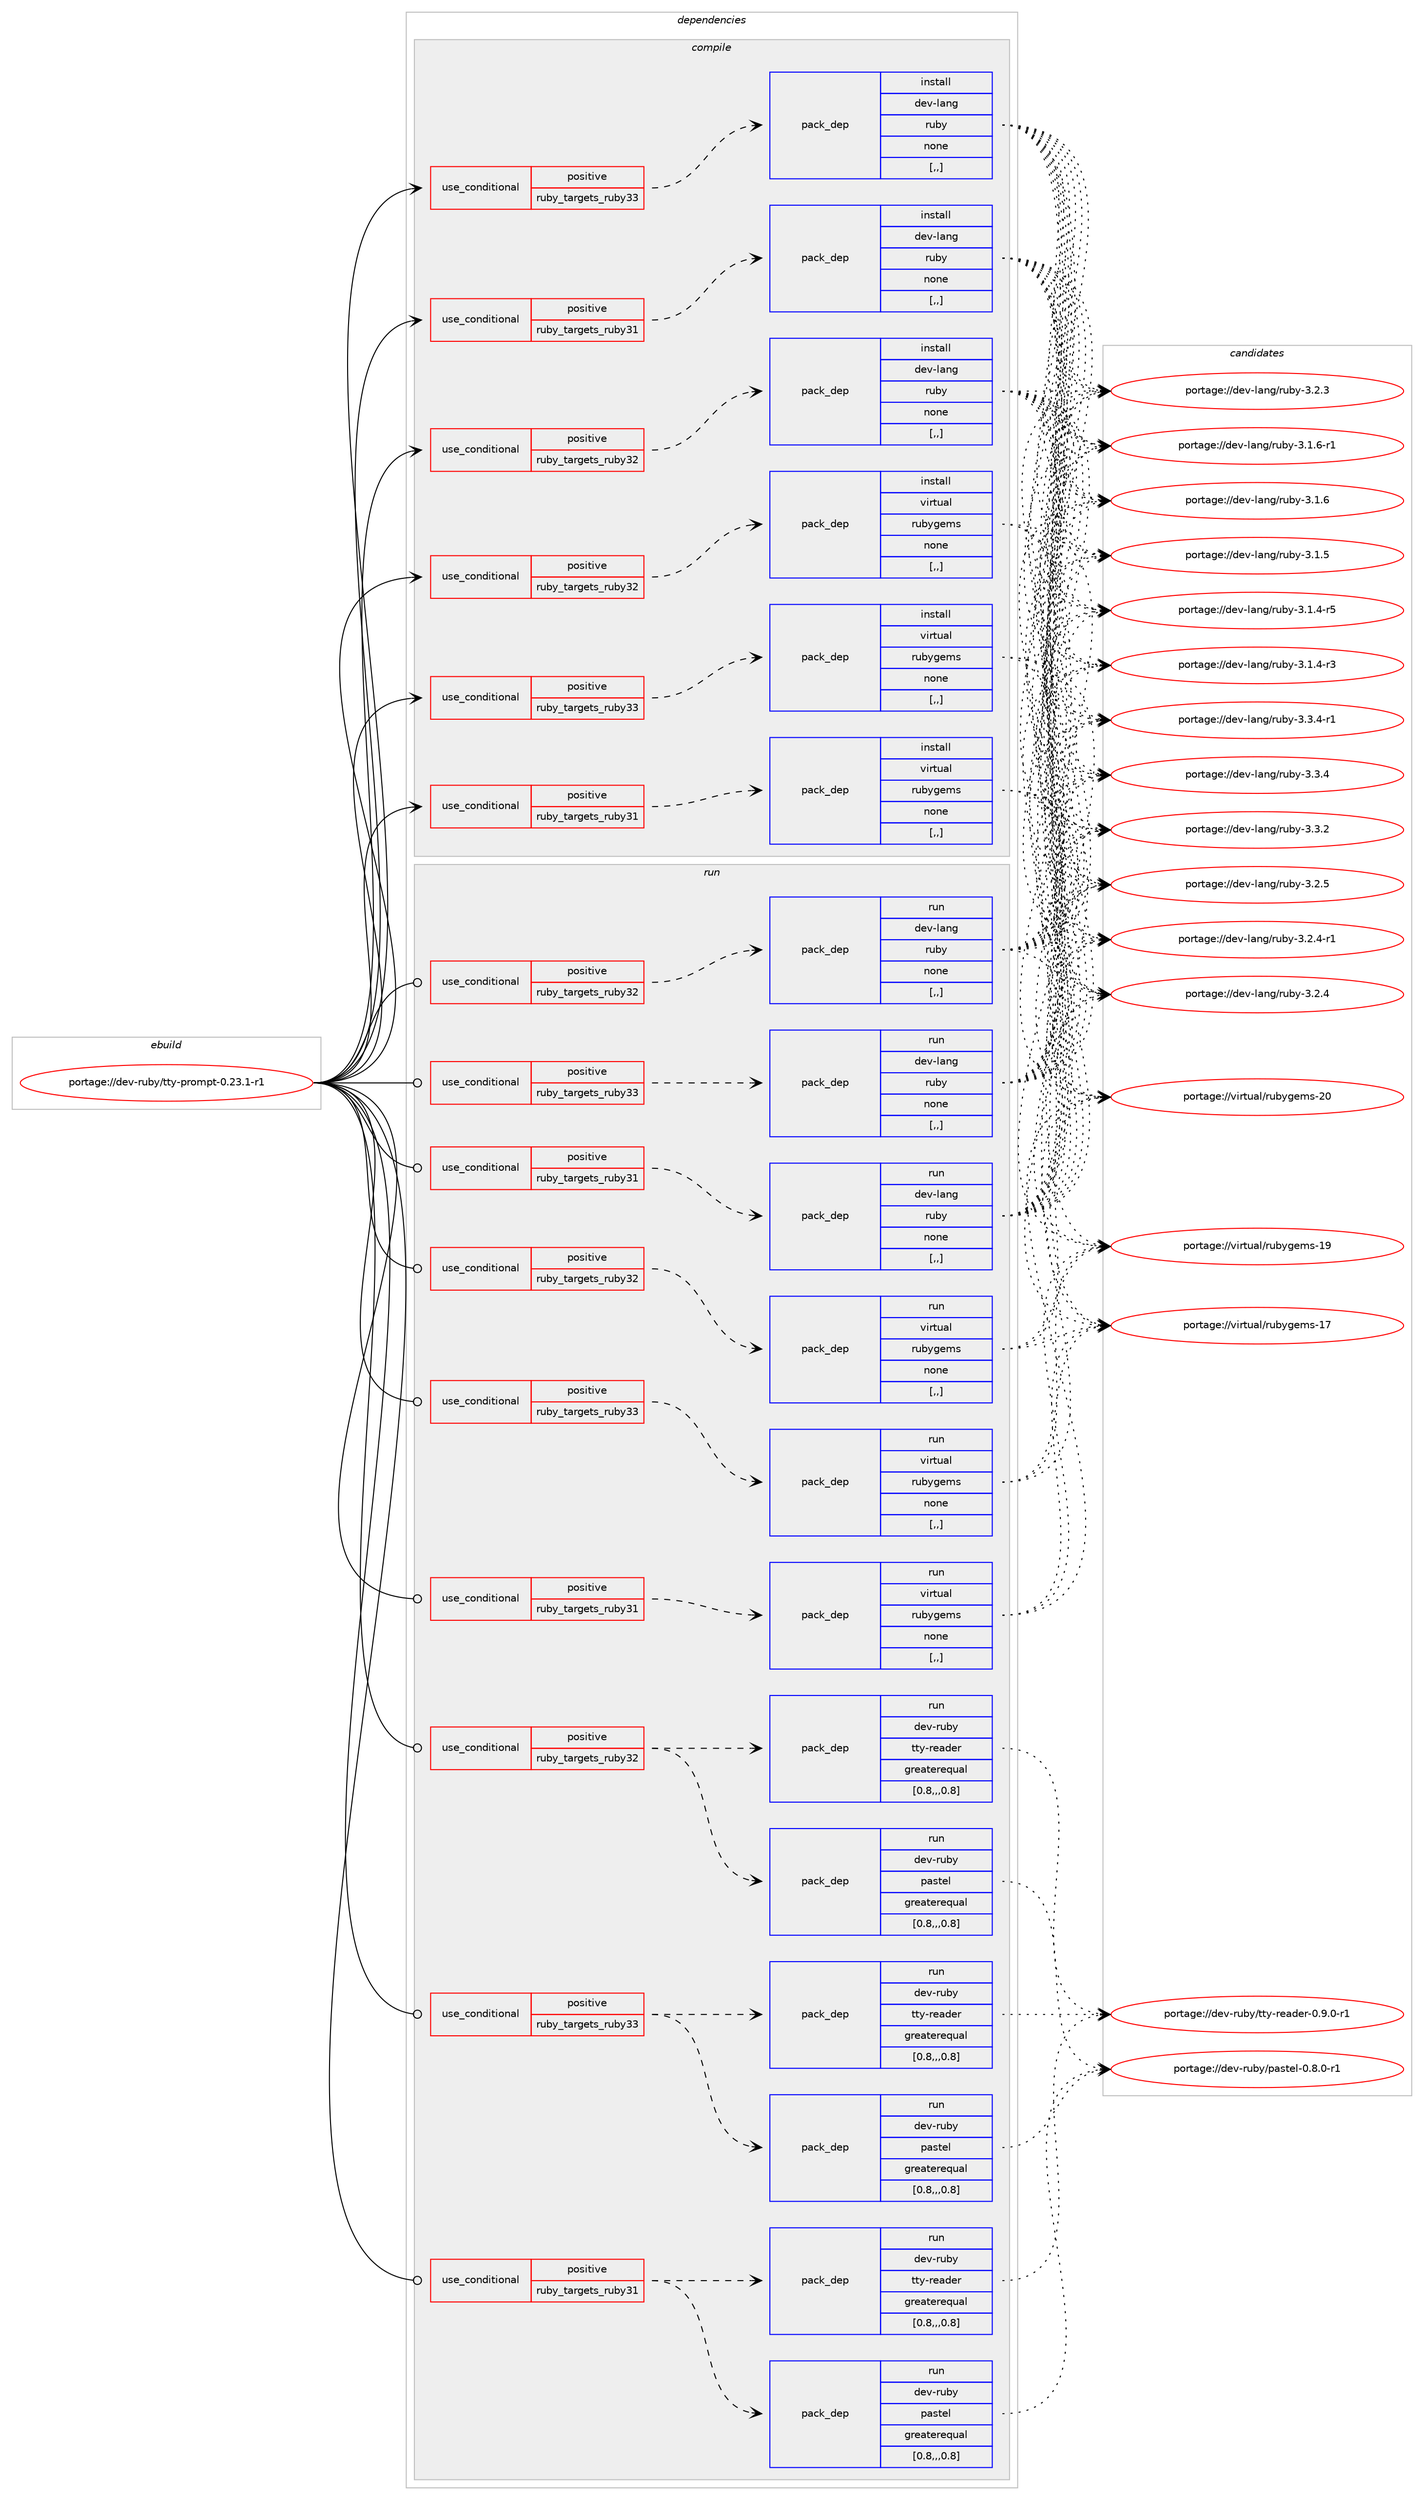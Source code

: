 digraph prolog {

# *************
# Graph options
# *************

newrank=true;
concentrate=true;
compound=true;
graph [rankdir=LR,fontname=Helvetica,fontsize=10,ranksep=1.5];#, ranksep=2.5, nodesep=0.2];
edge  [arrowhead=vee];
node  [fontname=Helvetica,fontsize=10];

# **********
# The ebuild
# **********

subgraph cluster_leftcol {
color=gray;
label=<<i>ebuild</i>>;
id [label="portage://dev-ruby/tty-prompt-0.23.1-r1", color=red, width=4, href="../dev-ruby/tty-prompt-0.23.1-r1.svg"];
}

# ****************
# The dependencies
# ****************

subgraph cluster_midcol {
color=gray;
label=<<i>dependencies</i>>;
subgraph cluster_compile {
fillcolor="#eeeeee";
style=filled;
label=<<i>compile</i>>;
subgraph cond58070 {
dependency206346 [label=<<TABLE BORDER="0" CELLBORDER="1" CELLSPACING="0" CELLPADDING="4"><TR><TD ROWSPAN="3" CELLPADDING="10">use_conditional</TD></TR><TR><TD>positive</TD></TR><TR><TD>ruby_targets_ruby31</TD></TR></TABLE>>, shape=none, color=red];
subgraph pack146888 {
dependency206347 [label=<<TABLE BORDER="0" CELLBORDER="1" CELLSPACING="0" CELLPADDING="4" WIDTH="220"><TR><TD ROWSPAN="6" CELLPADDING="30">pack_dep</TD></TR><TR><TD WIDTH="110">install</TD></TR><TR><TD>dev-lang</TD></TR><TR><TD>ruby</TD></TR><TR><TD>none</TD></TR><TR><TD>[,,]</TD></TR></TABLE>>, shape=none, color=blue];
}
dependency206346:e -> dependency206347:w [weight=20,style="dashed",arrowhead="vee"];
}
id:e -> dependency206346:w [weight=20,style="solid",arrowhead="vee"];
subgraph cond58071 {
dependency206348 [label=<<TABLE BORDER="0" CELLBORDER="1" CELLSPACING="0" CELLPADDING="4"><TR><TD ROWSPAN="3" CELLPADDING="10">use_conditional</TD></TR><TR><TD>positive</TD></TR><TR><TD>ruby_targets_ruby31</TD></TR></TABLE>>, shape=none, color=red];
subgraph pack146889 {
dependency206349 [label=<<TABLE BORDER="0" CELLBORDER="1" CELLSPACING="0" CELLPADDING="4" WIDTH="220"><TR><TD ROWSPAN="6" CELLPADDING="30">pack_dep</TD></TR><TR><TD WIDTH="110">install</TD></TR><TR><TD>virtual</TD></TR><TR><TD>rubygems</TD></TR><TR><TD>none</TD></TR><TR><TD>[,,]</TD></TR></TABLE>>, shape=none, color=blue];
}
dependency206348:e -> dependency206349:w [weight=20,style="dashed",arrowhead="vee"];
}
id:e -> dependency206348:w [weight=20,style="solid",arrowhead="vee"];
subgraph cond58072 {
dependency206350 [label=<<TABLE BORDER="0" CELLBORDER="1" CELLSPACING="0" CELLPADDING="4"><TR><TD ROWSPAN="3" CELLPADDING="10">use_conditional</TD></TR><TR><TD>positive</TD></TR><TR><TD>ruby_targets_ruby32</TD></TR></TABLE>>, shape=none, color=red];
subgraph pack146890 {
dependency206351 [label=<<TABLE BORDER="0" CELLBORDER="1" CELLSPACING="0" CELLPADDING="4" WIDTH="220"><TR><TD ROWSPAN="6" CELLPADDING="30">pack_dep</TD></TR><TR><TD WIDTH="110">install</TD></TR><TR><TD>dev-lang</TD></TR><TR><TD>ruby</TD></TR><TR><TD>none</TD></TR><TR><TD>[,,]</TD></TR></TABLE>>, shape=none, color=blue];
}
dependency206350:e -> dependency206351:w [weight=20,style="dashed",arrowhead="vee"];
}
id:e -> dependency206350:w [weight=20,style="solid",arrowhead="vee"];
subgraph cond58073 {
dependency206352 [label=<<TABLE BORDER="0" CELLBORDER="1" CELLSPACING="0" CELLPADDING="4"><TR><TD ROWSPAN="3" CELLPADDING="10">use_conditional</TD></TR><TR><TD>positive</TD></TR><TR><TD>ruby_targets_ruby32</TD></TR></TABLE>>, shape=none, color=red];
subgraph pack146891 {
dependency206353 [label=<<TABLE BORDER="0" CELLBORDER="1" CELLSPACING="0" CELLPADDING="4" WIDTH="220"><TR><TD ROWSPAN="6" CELLPADDING="30">pack_dep</TD></TR><TR><TD WIDTH="110">install</TD></TR><TR><TD>virtual</TD></TR><TR><TD>rubygems</TD></TR><TR><TD>none</TD></TR><TR><TD>[,,]</TD></TR></TABLE>>, shape=none, color=blue];
}
dependency206352:e -> dependency206353:w [weight=20,style="dashed",arrowhead="vee"];
}
id:e -> dependency206352:w [weight=20,style="solid",arrowhead="vee"];
subgraph cond58074 {
dependency206354 [label=<<TABLE BORDER="0" CELLBORDER="1" CELLSPACING="0" CELLPADDING="4"><TR><TD ROWSPAN="3" CELLPADDING="10">use_conditional</TD></TR><TR><TD>positive</TD></TR><TR><TD>ruby_targets_ruby33</TD></TR></TABLE>>, shape=none, color=red];
subgraph pack146892 {
dependency206355 [label=<<TABLE BORDER="0" CELLBORDER="1" CELLSPACING="0" CELLPADDING="4" WIDTH="220"><TR><TD ROWSPAN="6" CELLPADDING="30">pack_dep</TD></TR><TR><TD WIDTH="110">install</TD></TR><TR><TD>dev-lang</TD></TR><TR><TD>ruby</TD></TR><TR><TD>none</TD></TR><TR><TD>[,,]</TD></TR></TABLE>>, shape=none, color=blue];
}
dependency206354:e -> dependency206355:w [weight=20,style="dashed",arrowhead="vee"];
}
id:e -> dependency206354:w [weight=20,style="solid",arrowhead="vee"];
subgraph cond58075 {
dependency206356 [label=<<TABLE BORDER="0" CELLBORDER="1" CELLSPACING="0" CELLPADDING="4"><TR><TD ROWSPAN="3" CELLPADDING="10">use_conditional</TD></TR><TR><TD>positive</TD></TR><TR><TD>ruby_targets_ruby33</TD></TR></TABLE>>, shape=none, color=red];
subgraph pack146893 {
dependency206357 [label=<<TABLE BORDER="0" CELLBORDER="1" CELLSPACING="0" CELLPADDING="4" WIDTH="220"><TR><TD ROWSPAN="6" CELLPADDING="30">pack_dep</TD></TR><TR><TD WIDTH="110">install</TD></TR><TR><TD>virtual</TD></TR><TR><TD>rubygems</TD></TR><TR><TD>none</TD></TR><TR><TD>[,,]</TD></TR></TABLE>>, shape=none, color=blue];
}
dependency206356:e -> dependency206357:w [weight=20,style="dashed",arrowhead="vee"];
}
id:e -> dependency206356:w [weight=20,style="solid",arrowhead="vee"];
}
subgraph cluster_compileandrun {
fillcolor="#eeeeee";
style=filled;
label=<<i>compile and run</i>>;
}
subgraph cluster_run {
fillcolor="#eeeeee";
style=filled;
label=<<i>run</i>>;
subgraph cond58076 {
dependency206358 [label=<<TABLE BORDER="0" CELLBORDER="1" CELLSPACING="0" CELLPADDING="4"><TR><TD ROWSPAN="3" CELLPADDING="10">use_conditional</TD></TR><TR><TD>positive</TD></TR><TR><TD>ruby_targets_ruby31</TD></TR></TABLE>>, shape=none, color=red];
subgraph pack146894 {
dependency206359 [label=<<TABLE BORDER="0" CELLBORDER="1" CELLSPACING="0" CELLPADDING="4" WIDTH="220"><TR><TD ROWSPAN="6" CELLPADDING="30">pack_dep</TD></TR><TR><TD WIDTH="110">run</TD></TR><TR><TD>dev-lang</TD></TR><TR><TD>ruby</TD></TR><TR><TD>none</TD></TR><TR><TD>[,,]</TD></TR></TABLE>>, shape=none, color=blue];
}
dependency206358:e -> dependency206359:w [weight=20,style="dashed",arrowhead="vee"];
}
id:e -> dependency206358:w [weight=20,style="solid",arrowhead="odot"];
subgraph cond58077 {
dependency206360 [label=<<TABLE BORDER="0" CELLBORDER="1" CELLSPACING="0" CELLPADDING="4"><TR><TD ROWSPAN="3" CELLPADDING="10">use_conditional</TD></TR><TR><TD>positive</TD></TR><TR><TD>ruby_targets_ruby31</TD></TR></TABLE>>, shape=none, color=red];
subgraph pack146895 {
dependency206361 [label=<<TABLE BORDER="0" CELLBORDER="1" CELLSPACING="0" CELLPADDING="4" WIDTH="220"><TR><TD ROWSPAN="6" CELLPADDING="30">pack_dep</TD></TR><TR><TD WIDTH="110">run</TD></TR><TR><TD>dev-ruby</TD></TR><TR><TD>pastel</TD></TR><TR><TD>greaterequal</TD></TR><TR><TD>[0.8,,,0.8]</TD></TR></TABLE>>, shape=none, color=blue];
}
dependency206360:e -> dependency206361:w [weight=20,style="dashed",arrowhead="vee"];
subgraph pack146896 {
dependency206362 [label=<<TABLE BORDER="0" CELLBORDER="1" CELLSPACING="0" CELLPADDING="4" WIDTH="220"><TR><TD ROWSPAN="6" CELLPADDING="30">pack_dep</TD></TR><TR><TD WIDTH="110">run</TD></TR><TR><TD>dev-ruby</TD></TR><TR><TD>tty-reader</TD></TR><TR><TD>greaterequal</TD></TR><TR><TD>[0.8,,,0.8]</TD></TR></TABLE>>, shape=none, color=blue];
}
dependency206360:e -> dependency206362:w [weight=20,style="dashed",arrowhead="vee"];
}
id:e -> dependency206360:w [weight=20,style="solid",arrowhead="odot"];
subgraph cond58078 {
dependency206363 [label=<<TABLE BORDER="0" CELLBORDER="1" CELLSPACING="0" CELLPADDING="4"><TR><TD ROWSPAN="3" CELLPADDING="10">use_conditional</TD></TR><TR><TD>positive</TD></TR><TR><TD>ruby_targets_ruby31</TD></TR></TABLE>>, shape=none, color=red];
subgraph pack146897 {
dependency206364 [label=<<TABLE BORDER="0" CELLBORDER="1" CELLSPACING="0" CELLPADDING="4" WIDTH="220"><TR><TD ROWSPAN="6" CELLPADDING="30">pack_dep</TD></TR><TR><TD WIDTH="110">run</TD></TR><TR><TD>virtual</TD></TR><TR><TD>rubygems</TD></TR><TR><TD>none</TD></TR><TR><TD>[,,]</TD></TR></TABLE>>, shape=none, color=blue];
}
dependency206363:e -> dependency206364:w [weight=20,style="dashed",arrowhead="vee"];
}
id:e -> dependency206363:w [weight=20,style="solid",arrowhead="odot"];
subgraph cond58079 {
dependency206365 [label=<<TABLE BORDER="0" CELLBORDER="1" CELLSPACING="0" CELLPADDING="4"><TR><TD ROWSPAN="3" CELLPADDING="10">use_conditional</TD></TR><TR><TD>positive</TD></TR><TR><TD>ruby_targets_ruby32</TD></TR></TABLE>>, shape=none, color=red];
subgraph pack146898 {
dependency206366 [label=<<TABLE BORDER="0" CELLBORDER="1" CELLSPACING="0" CELLPADDING="4" WIDTH="220"><TR><TD ROWSPAN="6" CELLPADDING="30">pack_dep</TD></TR><TR><TD WIDTH="110">run</TD></TR><TR><TD>dev-lang</TD></TR><TR><TD>ruby</TD></TR><TR><TD>none</TD></TR><TR><TD>[,,]</TD></TR></TABLE>>, shape=none, color=blue];
}
dependency206365:e -> dependency206366:w [weight=20,style="dashed",arrowhead="vee"];
}
id:e -> dependency206365:w [weight=20,style="solid",arrowhead="odot"];
subgraph cond58080 {
dependency206367 [label=<<TABLE BORDER="0" CELLBORDER="1" CELLSPACING="0" CELLPADDING="4"><TR><TD ROWSPAN="3" CELLPADDING="10">use_conditional</TD></TR><TR><TD>positive</TD></TR><TR><TD>ruby_targets_ruby32</TD></TR></TABLE>>, shape=none, color=red];
subgraph pack146899 {
dependency206368 [label=<<TABLE BORDER="0" CELLBORDER="1" CELLSPACING="0" CELLPADDING="4" WIDTH="220"><TR><TD ROWSPAN="6" CELLPADDING="30">pack_dep</TD></TR><TR><TD WIDTH="110">run</TD></TR><TR><TD>dev-ruby</TD></TR><TR><TD>pastel</TD></TR><TR><TD>greaterequal</TD></TR><TR><TD>[0.8,,,0.8]</TD></TR></TABLE>>, shape=none, color=blue];
}
dependency206367:e -> dependency206368:w [weight=20,style="dashed",arrowhead="vee"];
subgraph pack146900 {
dependency206369 [label=<<TABLE BORDER="0" CELLBORDER="1" CELLSPACING="0" CELLPADDING="4" WIDTH="220"><TR><TD ROWSPAN="6" CELLPADDING="30">pack_dep</TD></TR><TR><TD WIDTH="110">run</TD></TR><TR><TD>dev-ruby</TD></TR><TR><TD>tty-reader</TD></TR><TR><TD>greaterequal</TD></TR><TR><TD>[0.8,,,0.8]</TD></TR></TABLE>>, shape=none, color=blue];
}
dependency206367:e -> dependency206369:w [weight=20,style="dashed",arrowhead="vee"];
}
id:e -> dependency206367:w [weight=20,style="solid",arrowhead="odot"];
subgraph cond58081 {
dependency206370 [label=<<TABLE BORDER="0" CELLBORDER="1" CELLSPACING="0" CELLPADDING="4"><TR><TD ROWSPAN="3" CELLPADDING="10">use_conditional</TD></TR><TR><TD>positive</TD></TR><TR><TD>ruby_targets_ruby32</TD></TR></TABLE>>, shape=none, color=red];
subgraph pack146901 {
dependency206371 [label=<<TABLE BORDER="0" CELLBORDER="1" CELLSPACING="0" CELLPADDING="4" WIDTH="220"><TR><TD ROWSPAN="6" CELLPADDING="30">pack_dep</TD></TR><TR><TD WIDTH="110">run</TD></TR><TR><TD>virtual</TD></TR><TR><TD>rubygems</TD></TR><TR><TD>none</TD></TR><TR><TD>[,,]</TD></TR></TABLE>>, shape=none, color=blue];
}
dependency206370:e -> dependency206371:w [weight=20,style="dashed",arrowhead="vee"];
}
id:e -> dependency206370:w [weight=20,style="solid",arrowhead="odot"];
subgraph cond58082 {
dependency206372 [label=<<TABLE BORDER="0" CELLBORDER="1" CELLSPACING="0" CELLPADDING="4"><TR><TD ROWSPAN="3" CELLPADDING="10">use_conditional</TD></TR><TR><TD>positive</TD></TR><TR><TD>ruby_targets_ruby33</TD></TR></TABLE>>, shape=none, color=red];
subgraph pack146902 {
dependency206373 [label=<<TABLE BORDER="0" CELLBORDER="1" CELLSPACING="0" CELLPADDING="4" WIDTH="220"><TR><TD ROWSPAN="6" CELLPADDING="30">pack_dep</TD></TR><TR><TD WIDTH="110">run</TD></TR><TR><TD>dev-lang</TD></TR><TR><TD>ruby</TD></TR><TR><TD>none</TD></TR><TR><TD>[,,]</TD></TR></TABLE>>, shape=none, color=blue];
}
dependency206372:e -> dependency206373:w [weight=20,style="dashed",arrowhead="vee"];
}
id:e -> dependency206372:w [weight=20,style="solid",arrowhead="odot"];
subgraph cond58083 {
dependency206374 [label=<<TABLE BORDER="0" CELLBORDER="1" CELLSPACING="0" CELLPADDING="4"><TR><TD ROWSPAN="3" CELLPADDING="10">use_conditional</TD></TR><TR><TD>positive</TD></TR><TR><TD>ruby_targets_ruby33</TD></TR></TABLE>>, shape=none, color=red];
subgraph pack146903 {
dependency206375 [label=<<TABLE BORDER="0" CELLBORDER="1" CELLSPACING="0" CELLPADDING="4" WIDTH="220"><TR><TD ROWSPAN="6" CELLPADDING="30">pack_dep</TD></TR><TR><TD WIDTH="110">run</TD></TR><TR><TD>dev-ruby</TD></TR><TR><TD>pastel</TD></TR><TR><TD>greaterequal</TD></TR><TR><TD>[0.8,,,0.8]</TD></TR></TABLE>>, shape=none, color=blue];
}
dependency206374:e -> dependency206375:w [weight=20,style="dashed",arrowhead="vee"];
subgraph pack146904 {
dependency206376 [label=<<TABLE BORDER="0" CELLBORDER="1" CELLSPACING="0" CELLPADDING="4" WIDTH="220"><TR><TD ROWSPAN="6" CELLPADDING="30">pack_dep</TD></TR><TR><TD WIDTH="110">run</TD></TR><TR><TD>dev-ruby</TD></TR><TR><TD>tty-reader</TD></TR><TR><TD>greaterequal</TD></TR><TR><TD>[0.8,,,0.8]</TD></TR></TABLE>>, shape=none, color=blue];
}
dependency206374:e -> dependency206376:w [weight=20,style="dashed",arrowhead="vee"];
}
id:e -> dependency206374:w [weight=20,style="solid",arrowhead="odot"];
subgraph cond58084 {
dependency206377 [label=<<TABLE BORDER="0" CELLBORDER="1" CELLSPACING="0" CELLPADDING="4"><TR><TD ROWSPAN="3" CELLPADDING="10">use_conditional</TD></TR><TR><TD>positive</TD></TR><TR><TD>ruby_targets_ruby33</TD></TR></TABLE>>, shape=none, color=red];
subgraph pack146905 {
dependency206378 [label=<<TABLE BORDER="0" CELLBORDER="1" CELLSPACING="0" CELLPADDING="4" WIDTH="220"><TR><TD ROWSPAN="6" CELLPADDING="30">pack_dep</TD></TR><TR><TD WIDTH="110">run</TD></TR><TR><TD>virtual</TD></TR><TR><TD>rubygems</TD></TR><TR><TD>none</TD></TR><TR><TD>[,,]</TD></TR></TABLE>>, shape=none, color=blue];
}
dependency206377:e -> dependency206378:w [weight=20,style="dashed",arrowhead="vee"];
}
id:e -> dependency206377:w [weight=20,style="solid",arrowhead="odot"];
}
}

# **************
# The candidates
# **************

subgraph cluster_choices {
rank=same;
color=gray;
label=<<i>candidates</i>>;

subgraph choice146888 {
color=black;
nodesep=1;
choice100101118451089711010347114117981214551465146524511449 [label="portage://dev-lang/ruby-3.3.4-r1", color=red, width=4,href="../dev-lang/ruby-3.3.4-r1.svg"];
choice10010111845108971101034711411798121455146514652 [label="portage://dev-lang/ruby-3.3.4", color=red, width=4,href="../dev-lang/ruby-3.3.4.svg"];
choice10010111845108971101034711411798121455146514650 [label="portage://dev-lang/ruby-3.3.2", color=red, width=4,href="../dev-lang/ruby-3.3.2.svg"];
choice10010111845108971101034711411798121455146504653 [label="portage://dev-lang/ruby-3.2.5", color=red, width=4,href="../dev-lang/ruby-3.2.5.svg"];
choice100101118451089711010347114117981214551465046524511449 [label="portage://dev-lang/ruby-3.2.4-r1", color=red, width=4,href="../dev-lang/ruby-3.2.4-r1.svg"];
choice10010111845108971101034711411798121455146504652 [label="portage://dev-lang/ruby-3.2.4", color=red, width=4,href="../dev-lang/ruby-3.2.4.svg"];
choice10010111845108971101034711411798121455146504651 [label="portage://dev-lang/ruby-3.2.3", color=red, width=4,href="../dev-lang/ruby-3.2.3.svg"];
choice100101118451089711010347114117981214551464946544511449 [label="portage://dev-lang/ruby-3.1.6-r1", color=red, width=4,href="../dev-lang/ruby-3.1.6-r1.svg"];
choice10010111845108971101034711411798121455146494654 [label="portage://dev-lang/ruby-3.1.6", color=red, width=4,href="../dev-lang/ruby-3.1.6.svg"];
choice10010111845108971101034711411798121455146494653 [label="portage://dev-lang/ruby-3.1.5", color=red, width=4,href="../dev-lang/ruby-3.1.5.svg"];
choice100101118451089711010347114117981214551464946524511453 [label="portage://dev-lang/ruby-3.1.4-r5", color=red, width=4,href="../dev-lang/ruby-3.1.4-r5.svg"];
choice100101118451089711010347114117981214551464946524511451 [label="portage://dev-lang/ruby-3.1.4-r3", color=red, width=4,href="../dev-lang/ruby-3.1.4-r3.svg"];
dependency206347:e -> choice100101118451089711010347114117981214551465146524511449:w [style=dotted,weight="100"];
dependency206347:e -> choice10010111845108971101034711411798121455146514652:w [style=dotted,weight="100"];
dependency206347:e -> choice10010111845108971101034711411798121455146514650:w [style=dotted,weight="100"];
dependency206347:e -> choice10010111845108971101034711411798121455146504653:w [style=dotted,weight="100"];
dependency206347:e -> choice100101118451089711010347114117981214551465046524511449:w [style=dotted,weight="100"];
dependency206347:e -> choice10010111845108971101034711411798121455146504652:w [style=dotted,weight="100"];
dependency206347:e -> choice10010111845108971101034711411798121455146504651:w [style=dotted,weight="100"];
dependency206347:e -> choice100101118451089711010347114117981214551464946544511449:w [style=dotted,weight="100"];
dependency206347:e -> choice10010111845108971101034711411798121455146494654:w [style=dotted,weight="100"];
dependency206347:e -> choice10010111845108971101034711411798121455146494653:w [style=dotted,weight="100"];
dependency206347:e -> choice100101118451089711010347114117981214551464946524511453:w [style=dotted,weight="100"];
dependency206347:e -> choice100101118451089711010347114117981214551464946524511451:w [style=dotted,weight="100"];
}
subgraph choice146889 {
color=black;
nodesep=1;
choice118105114116117971084711411798121103101109115455048 [label="portage://virtual/rubygems-20", color=red, width=4,href="../virtual/rubygems-20.svg"];
choice118105114116117971084711411798121103101109115454957 [label="portage://virtual/rubygems-19", color=red, width=4,href="../virtual/rubygems-19.svg"];
choice118105114116117971084711411798121103101109115454955 [label="portage://virtual/rubygems-17", color=red, width=4,href="../virtual/rubygems-17.svg"];
dependency206349:e -> choice118105114116117971084711411798121103101109115455048:w [style=dotted,weight="100"];
dependency206349:e -> choice118105114116117971084711411798121103101109115454957:w [style=dotted,weight="100"];
dependency206349:e -> choice118105114116117971084711411798121103101109115454955:w [style=dotted,weight="100"];
}
subgraph choice146890 {
color=black;
nodesep=1;
choice100101118451089711010347114117981214551465146524511449 [label="portage://dev-lang/ruby-3.3.4-r1", color=red, width=4,href="../dev-lang/ruby-3.3.4-r1.svg"];
choice10010111845108971101034711411798121455146514652 [label="portage://dev-lang/ruby-3.3.4", color=red, width=4,href="../dev-lang/ruby-3.3.4.svg"];
choice10010111845108971101034711411798121455146514650 [label="portage://dev-lang/ruby-3.3.2", color=red, width=4,href="../dev-lang/ruby-3.3.2.svg"];
choice10010111845108971101034711411798121455146504653 [label="portage://dev-lang/ruby-3.2.5", color=red, width=4,href="../dev-lang/ruby-3.2.5.svg"];
choice100101118451089711010347114117981214551465046524511449 [label="portage://dev-lang/ruby-3.2.4-r1", color=red, width=4,href="../dev-lang/ruby-3.2.4-r1.svg"];
choice10010111845108971101034711411798121455146504652 [label="portage://dev-lang/ruby-3.2.4", color=red, width=4,href="../dev-lang/ruby-3.2.4.svg"];
choice10010111845108971101034711411798121455146504651 [label="portage://dev-lang/ruby-3.2.3", color=red, width=4,href="../dev-lang/ruby-3.2.3.svg"];
choice100101118451089711010347114117981214551464946544511449 [label="portage://dev-lang/ruby-3.1.6-r1", color=red, width=4,href="../dev-lang/ruby-3.1.6-r1.svg"];
choice10010111845108971101034711411798121455146494654 [label="portage://dev-lang/ruby-3.1.6", color=red, width=4,href="../dev-lang/ruby-3.1.6.svg"];
choice10010111845108971101034711411798121455146494653 [label="portage://dev-lang/ruby-3.1.5", color=red, width=4,href="../dev-lang/ruby-3.1.5.svg"];
choice100101118451089711010347114117981214551464946524511453 [label="portage://dev-lang/ruby-3.1.4-r5", color=red, width=4,href="../dev-lang/ruby-3.1.4-r5.svg"];
choice100101118451089711010347114117981214551464946524511451 [label="portage://dev-lang/ruby-3.1.4-r3", color=red, width=4,href="../dev-lang/ruby-3.1.4-r3.svg"];
dependency206351:e -> choice100101118451089711010347114117981214551465146524511449:w [style=dotted,weight="100"];
dependency206351:e -> choice10010111845108971101034711411798121455146514652:w [style=dotted,weight="100"];
dependency206351:e -> choice10010111845108971101034711411798121455146514650:w [style=dotted,weight="100"];
dependency206351:e -> choice10010111845108971101034711411798121455146504653:w [style=dotted,weight="100"];
dependency206351:e -> choice100101118451089711010347114117981214551465046524511449:w [style=dotted,weight="100"];
dependency206351:e -> choice10010111845108971101034711411798121455146504652:w [style=dotted,weight="100"];
dependency206351:e -> choice10010111845108971101034711411798121455146504651:w [style=dotted,weight="100"];
dependency206351:e -> choice100101118451089711010347114117981214551464946544511449:w [style=dotted,weight="100"];
dependency206351:e -> choice10010111845108971101034711411798121455146494654:w [style=dotted,weight="100"];
dependency206351:e -> choice10010111845108971101034711411798121455146494653:w [style=dotted,weight="100"];
dependency206351:e -> choice100101118451089711010347114117981214551464946524511453:w [style=dotted,weight="100"];
dependency206351:e -> choice100101118451089711010347114117981214551464946524511451:w [style=dotted,weight="100"];
}
subgraph choice146891 {
color=black;
nodesep=1;
choice118105114116117971084711411798121103101109115455048 [label="portage://virtual/rubygems-20", color=red, width=4,href="../virtual/rubygems-20.svg"];
choice118105114116117971084711411798121103101109115454957 [label="portage://virtual/rubygems-19", color=red, width=4,href="../virtual/rubygems-19.svg"];
choice118105114116117971084711411798121103101109115454955 [label="portage://virtual/rubygems-17", color=red, width=4,href="../virtual/rubygems-17.svg"];
dependency206353:e -> choice118105114116117971084711411798121103101109115455048:w [style=dotted,weight="100"];
dependency206353:e -> choice118105114116117971084711411798121103101109115454957:w [style=dotted,weight="100"];
dependency206353:e -> choice118105114116117971084711411798121103101109115454955:w [style=dotted,weight="100"];
}
subgraph choice146892 {
color=black;
nodesep=1;
choice100101118451089711010347114117981214551465146524511449 [label="portage://dev-lang/ruby-3.3.4-r1", color=red, width=4,href="../dev-lang/ruby-3.3.4-r1.svg"];
choice10010111845108971101034711411798121455146514652 [label="portage://dev-lang/ruby-3.3.4", color=red, width=4,href="../dev-lang/ruby-3.3.4.svg"];
choice10010111845108971101034711411798121455146514650 [label="portage://dev-lang/ruby-3.3.2", color=red, width=4,href="../dev-lang/ruby-3.3.2.svg"];
choice10010111845108971101034711411798121455146504653 [label="portage://dev-lang/ruby-3.2.5", color=red, width=4,href="../dev-lang/ruby-3.2.5.svg"];
choice100101118451089711010347114117981214551465046524511449 [label="portage://dev-lang/ruby-3.2.4-r1", color=red, width=4,href="../dev-lang/ruby-3.2.4-r1.svg"];
choice10010111845108971101034711411798121455146504652 [label="portage://dev-lang/ruby-3.2.4", color=red, width=4,href="../dev-lang/ruby-3.2.4.svg"];
choice10010111845108971101034711411798121455146504651 [label="portage://dev-lang/ruby-3.2.3", color=red, width=4,href="../dev-lang/ruby-3.2.3.svg"];
choice100101118451089711010347114117981214551464946544511449 [label="portage://dev-lang/ruby-3.1.6-r1", color=red, width=4,href="../dev-lang/ruby-3.1.6-r1.svg"];
choice10010111845108971101034711411798121455146494654 [label="portage://dev-lang/ruby-3.1.6", color=red, width=4,href="../dev-lang/ruby-3.1.6.svg"];
choice10010111845108971101034711411798121455146494653 [label="portage://dev-lang/ruby-3.1.5", color=red, width=4,href="../dev-lang/ruby-3.1.5.svg"];
choice100101118451089711010347114117981214551464946524511453 [label="portage://dev-lang/ruby-3.1.4-r5", color=red, width=4,href="../dev-lang/ruby-3.1.4-r5.svg"];
choice100101118451089711010347114117981214551464946524511451 [label="portage://dev-lang/ruby-3.1.4-r3", color=red, width=4,href="../dev-lang/ruby-3.1.4-r3.svg"];
dependency206355:e -> choice100101118451089711010347114117981214551465146524511449:w [style=dotted,weight="100"];
dependency206355:e -> choice10010111845108971101034711411798121455146514652:w [style=dotted,weight="100"];
dependency206355:e -> choice10010111845108971101034711411798121455146514650:w [style=dotted,weight="100"];
dependency206355:e -> choice10010111845108971101034711411798121455146504653:w [style=dotted,weight="100"];
dependency206355:e -> choice100101118451089711010347114117981214551465046524511449:w [style=dotted,weight="100"];
dependency206355:e -> choice10010111845108971101034711411798121455146504652:w [style=dotted,weight="100"];
dependency206355:e -> choice10010111845108971101034711411798121455146504651:w [style=dotted,weight="100"];
dependency206355:e -> choice100101118451089711010347114117981214551464946544511449:w [style=dotted,weight="100"];
dependency206355:e -> choice10010111845108971101034711411798121455146494654:w [style=dotted,weight="100"];
dependency206355:e -> choice10010111845108971101034711411798121455146494653:w [style=dotted,weight="100"];
dependency206355:e -> choice100101118451089711010347114117981214551464946524511453:w [style=dotted,weight="100"];
dependency206355:e -> choice100101118451089711010347114117981214551464946524511451:w [style=dotted,weight="100"];
}
subgraph choice146893 {
color=black;
nodesep=1;
choice118105114116117971084711411798121103101109115455048 [label="portage://virtual/rubygems-20", color=red, width=4,href="../virtual/rubygems-20.svg"];
choice118105114116117971084711411798121103101109115454957 [label="portage://virtual/rubygems-19", color=red, width=4,href="../virtual/rubygems-19.svg"];
choice118105114116117971084711411798121103101109115454955 [label="portage://virtual/rubygems-17", color=red, width=4,href="../virtual/rubygems-17.svg"];
dependency206357:e -> choice118105114116117971084711411798121103101109115455048:w [style=dotted,weight="100"];
dependency206357:e -> choice118105114116117971084711411798121103101109115454957:w [style=dotted,weight="100"];
dependency206357:e -> choice118105114116117971084711411798121103101109115454955:w [style=dotted,weight="100"];
}
subgraph choice146894 {
color=black;
nodesep=1;
choice100101118451089711010347114117981214551465146524511449 [label="portage://dev-lang/ruby-3.3.4-r1", color=red, width=4,href="../dev-lang/ruby-3.3.4-r1.svg"];
choice10010111845108971101034711411798121455146514652 [label="portage://dev-lang/ruby-3.3.4", color=red, width=4,href="../dev-lang/ruby-3.3.4.svg"];
choice10010111845108971101034711411798121455146514650 [label="portage://dev-lang/ruby-3.3.2", color=red, width=4,href="../dev-lang/ruby-3.3.2.svg"];
choice10010111845108971101034711411798121455146504653 [label="portage://dev-lang/ruby-3.2.5", color=red, width=4,href="../dev-lang/ruby-3.2.5.svg"];
choice100101118451089711010347114117981214551465046524511449 [label="portage://dev-lang/ruby-3.2.4-r1", color=red, width=4,href="../dev-lang/ruby-3.2.4-r1.svg"];
choice10010111845108971101034711411798121455146504652 [label="portage://dev-lang/ruby-3.2.4", color=red, width=4,href="../dev-lang/ruby-3.2.4.svg"];
choice10010111845108971101034711411798121455146504651 [label="portage://dev-lang/ruby-3.2.3", color=red, width=4,href="../dev-lang/ruby-3.2.3.svg"];
choice100101118451089711010347114117981214551464946544511449 [label="portage://dev-lang/ruby-3.1.6-r1", color=red, width=4,href="../dev-lang/ruby-3.1.6-r1.svg"];
choice10010111845108971101034711411798121455146494654 [label="portage://dev-lang/ruby-3.1.6", color=red, width=4,href="../dev-lang/ruby-3.1.6.svg"];
choice10010111845108971101034711411798121455146494653 [label="portage://dev-lang/ruby-3.1.5", color=red, width=4,href="../dev-lang/ruby-3.1.5.svg"];
choice100101118451089711010347114117981214551464946524511453 [label="portage://dev-lang/ruby-3.1.4-r5", color=red, width=4,href="../dev-lang/ruby-3.1.4-r5.svg"];
choice100101118451089711010347114117981214551464946524511451 [label="portage://dev-lang/ruby-3.1.4-r3", color=red, width=4,href="../dev-lang/ruby-3.1.4-r3.svg"];
dependency206359:e -> choice100101118451089711010347114117981214551465146524511449:w [style=dotted,weight="100"];
dependency206359:e -> choice10010111845108971101034711411798121455146514652:w [style=dotted,weight="100"];
dependency206359:e -> choice10010111845108971101034711411798121455146514650:w [style=dotted,weight="100"];
dependency206359:e -> choice10010111845108971101034711411798121455146504653:w [style=dotted,weight="100"];
dependency206359:e -> choice100101118451089711010347114117981214551465046524511449:w [style=dotted,weight="100"];
dependency206359:e -> choice10010111845108971101034711411798121455146504652:w [style=dotted,weight="100"];
dependency206359:e -> choice10010111845108971101034711411798121455146504651:w [style=dotted,weight="100"];
dependency206359:e -> choice100101118451089711010347114117981214551464946544511449:w [style=dotted,weight="100"];
dependency206359:e -> choice10010111845108971101034711411798121455146494654:w [style=dotted,weight="100"];
dependency206359:e -> choice10010111845108971101034711411798121455146494653:w [style=dotted,weight="100"];
dependency206359:e -> choice100101118451089711010347114117981214551464946524511453:w [style=dotted,weight="100"];
dependency206359:e -> choice100101118451089711010347114117981214551464946524511451:w [style=dotted,weight="100"];
}
subgraph choice146895 {
color=black;
nodesep=1;
choice100101118451141179812147112971151161011084548465646484511449 [label="portage://dev-ruby/pastel-0.8.0-r1", color=red, width=4,href="../dev-ruby/pastel-0.8.0-r1.svg"];
dependency206361:e -> choice100101118451141179812147112971151161011084548465646484511449:w [style=dotted,weight="100"];
}
subgraph choice146896 {
color=black;
nodesep=1;
choice10010111845114117981214711611612145114101971001011144548465746484511449 [label="portage://dev-ruby/tty-reader-0.9.0-r1", color=red, width=4,href="../dev-ruby/tty-reader-0.9.0-r1.svg"];
dependency206362:e -> choice10010111845114117981214711611612145114101971001011144548465746484511449:w [style=dotted,weight="100"];
}
subgraph choice146897 {
color=black;
nodesep=1;
choice118105114116117971084711411798121103101109115455048 [label="portage://virtual/rubygems-20", color=red, width=4,href="../virtual/rubygems-20.svg"];
choice118105114116117971084711411798121103101109115454957 [label="portage://virtual/rubygems-19", color=red, width=4,href="../virtual/rubygems-19.svg"];
choice118105114116117971084711411798121103101109115454955 [label="portage://virtual/rubygems-17", color=red, width=4,href="../virtual/rubygems-17.svg"];
dependency206364:e -> choice118105114116117971084711411798121103101109115455048:w [style=dotted,weight="100"];
dependency206364:e -> choice118105114116117971084711411798121103101109115454957:w [style=dotted,weight="100"];
dependency206364:e -> choice118105114116117971084711411798121103101109115454955:w [style=dotted,weight="100"];
}
subgraph choice146898 {
color=black;
nodesep=1;
choice100101118451089711010347114117981214551465146524511449 [label="portage://dev-lang/ruby-3.3.4-r1", color=red, width=4,href="../dev-lang/ruby-3.3.4-r1.svg"];
choice10010111845108971101034711411798121455146514652 [label="portage://dev-lang/ruby-3.3.4", color=red, width=4,href="../dev-lang/ruby-3.3.4.svg"];
choice10010111845108971101034711411798121455146514650 [label="portage://dev-lang/ruby-3.3.2", color=red, width=4,href="../dev-lang/ruby-3.3.2.svg"];
choice10010111845108971101034711411798121455146504653 [label="portage://dev-lang/ruby-3.2.5", color=red, width=4,href="../dev-lang/ruby-3.2.5.svg"];
choice100101118451089711010347114117981214551465046524511449 [label="portage://dev-lang/ruby-3.2.4-r1", color=red, width=4,href="../dev-lang/ruby-3.2.4-r1.svg"];
choice10010111845108971101034711411798121455146504652 [label="portage://dev-lang/ruby-3.2.4", color=red, width=4,href="../dev-lang/ruby-3.2.4.svg"];
choice10010111845108971101034711411798121455146504651 [label="portage://dev-lang/ruby-3.2.3", color=red, width=4,href="../dev-lang/ruby-3.2.3.svg"];
choice100101118451089711010347114117981214551464946544511449 [label="portage://dev-lang/ruby-3.1.6-r1", color=red, width=4,href="../dev-lang/ruby-3.1.6-r1.svg"];
choice10010111845108971101034711411798121455146494654 [label="portage://dev-lang/ruby-3.1.6", color=red, width=4,href="../dev-lang/ruby-3.1.6.svg"];
choice10010111845108971101034711411798121455146494653 [label="portage://dev-lang/ruby-3.1.5", color=red, width=4,href="../dev-lang/ruby-3.1.5.svg"];
choice100101118451089711010347114117981214551464946524511453 [label="portage://dev-lang/ruby-3.1.4-r5", color=red, width=4,href="../dev-lang/ruby-3.1.4-r5.svg"];
choice100101118451089711010347114117981214551464946524511451 [label="portage://dev-lang/ruby-3.1.4-r3", color=red, width=4,href="../dev-lang/ruby-3.1.4-r3.svg"];
dependency206366:e -> choice100101118451089711010347114117981214551465146524511449:w [style=dotted,weight="100"];
dependency206366:e -> choice10010111845108971101034711411798121455146514652:w [style=dotted,weight="100"];
dependency206366:e -> choice10010111845108971101034711411798121455146514650:w [style=dotted,weight="100"];
dependency206366:e -> choice10010111845108971101034711411798121455146504653:w [style=dotted,weight="100"];
dependency206366:e -> choice100101118451089711010347114117981214551465046524511449:w [style=dotted,weight="100"];
dependency206366:e -> choice10010111845108971101034711411798121455146504652:w [style=dotted,weight="100"];
dependency206366:e -> choice10010111845108971101034711411798121455146504651:w [style=dotted,weight="100"];
dependency206366:e -> choice100101118451089711010347114117981214551464946544511449:w [style=dotted,weight="100"];
dependency206366:e -> choice10010111845108971101034711411798121455146494654:w [style=dotted,weight="100"];
dependency206366:e -> choice10010111845108971101034711411798121455146494653:w [style=dotted,weight="100"];
dependency206366:e -> choice100101118451089711010347114117981214551464946524511453:w [style=dotted,weight="100"];
dependency206366:e -> choice100101118451089711010347114117981214551464946524511451:w [style=dotted,weight="100"];
}
subgraph choice146899 {
color=black;
nodesep=1;
choice100101118451141179812147112971151161011084548465646484511449 [label="portage://dev-ruby/pastel-0.8.0-r1", color=red, width=4,href="../dev-ruby/pastel-0.8.0-r1.svg"];
dependency206368:e -> choice100101118451141179812147112971151161011084548465646484511449:w [style=dotted,weight="100"];
}
subgraph choice146900 {
color=black;
nodesep=1;
choice10010111845114117981214711611612145114101971001011144548465746484511449 [label="portage://dev-ruby/tty-reader-0.9.0-r1", color=red, width=4,href="../dev-ruby/tty-reader-0.9.0-r1.svg"];
dependency206369:e -> choice10010111845114117981214711611612145114101971001011144548465746484511449:w [style=dotted,weight="100"];
}
subgraph choice146901 {
color=black;
nodesep=1;
choice118105114116117971084711411798121103101109115455048 [label="portage://virtual/rubygems-20", color=red, width=4,href="../virtual/rubygems-20.svg"];
choice118105114116117971084711411798121103101109115454957 [label="portage://virtual/rubygems-19", color=red, width=4,href="../virtual/rubygems-19.svg"];
choice118105114116117971084711411798121103101109115454955 [label="portage://virtual/rubygems-17", color=red, width=4,href="../virtual/rubygems-17.svg"];
dependency206371:e -> choice118105114116117971084711411798121103101109115455048:w [style=dotted,weight="100"];
dependency206371:e -> choice118105114116117971084711411798121103101109115454957:w [style=dotted,weight="100"];
dependency206371:e -> choice118105114116117971084711411798121103101109115454955:w [style=dotted,weight="100"];
}
subgraph choice146902 {
color=black;
nodesep=1;
choice100101118451089711010347114117981214551465146524511449 [label="portage://dev-lang/ruby-3.3.4-r1", color=red, width=4,href="../dev-lang/ruby-3.3.4-r1.svg"];
choice10010111845108971101034711411798121455146514652 [label="portage://dev-lang/ruby-3.3.4", color=red, width=4,href="../dev-lang/ruby-3.3.4.svg"];
choice10010111845108971101034711411798121455146514650 [label="portage://dev-lang/ruby-3.3.2", color=red, width=4,href="../dev-lang/ruby-3.3.2.svg"];
choice10010111845108971101034711411798121455146504653 [label="portage://dev-lang/ruby-3.2.5", color=red, width=4,href="../dev-lang/ruby-3.2.5.svg"];
choice100101118451089711010347114117981214551465046524511449 [label="portage://dev-lang/ruby-3.2.4-r1", color=red, width=4,href="../dev-lang/ruby-3.2.4-r1.svg"];
choice10010111845108971101034711411798121455146504652 [label="portage://dev-lang/ruby-3.2.4", color=red, width=4,href="../dev-lang/ruby-3.2.4.svg"];
choice10010111845108971101034711411798121455146504651 [label="portage://dev-lang/ruby-3.2.3", color=red, width=4,href="../dev-lang/ruby-3.2.3.svg"];
choice100101118451089711010347114117981214551464946544511449 [label="portage://dev-lang/ruby-3.1.6-r1", color=red, width=4,href="../dev-lang/ruby-3.1.6-r1.svg"];
choice10010111845108971101034711411798121455146494654 [label="portage://dev-lang/ruby-3.1.6", color=red, width=4,href="../dev-lang/ruby-3.1.6.svg"];
choice10010111845108971101034711411798121455146494653 [label="portage://dev-lang/ruby-3.1.5", color=red, width=4,href="../dev-lang/ruby-3.1.5.svg"];
choice100101118451089711010347114117981214551464946524511453 [label="portage://dev-lang/ruby-3.1.4-r5", color=red, width=4,href="../dev-lang/ruby-3.1.4-r5.svg"];
choice100101118451089711010347114117981214551464946524511451 [label="portage://dev-lang/ruby-3.1.4-r3", color=red, width=4,href="../dev-lang/ruby-3.1.4-r3.svg"];
dependency206373:e -> choice100101118451089711010347114117981214551465146524511449:w [style=dotted,weight="100"];
dependency206373:e -> choice10010111845108971101034711411798121455146514652:w [style=dotted,weight="100"];
dependency206373:e -> choice10010111845108971101034711411798121455146514650:w [style=dotted,weight="100"];
dependency206373:e -> choice10010111845108971101034711411798121455146504653:w [style=dotted,weight="100"];
dependency206373:e -> choice100101118451089711010347114117981214551465046524511449:w [style=dotted,weight="100"];
dependency206373:e -> choice10010111845108971101034711411798121455146504652:w [style=dotted,weight="100"];
dependency206373:e -> choice10010111845108971101034711411798121455146504651:w [style=dotted,weight="100"];
dependency206373:e -> choice100101118451089711010347114117981214551464946544511449:w [style=dotted,weight="100"];
dependency206373:e -> choice10010111845108971101034711411798121455146494654:w [style=dotted,weight="100"];
dependency206373:e -> choice10010111845108971101034711411798121455146494653:w [style=dotted,weight="100"];
dependency206373:e -> choice100101118451089711010347114117981214551464946524511453:w [style=dotted,weight="100"];
dependency206373:e -> choice100101118451089711010347114117981214551464946524511451:w [style=dotted,weight="100"];
}
subgraph choice146903 {
color=black;
nodesep=1;
choice100101118451141179812147112971151161011084548465646484511449 [label="portage://dev-ruby/pastel-0.8.0-r1", color=red, width=4,href="../dev-ruby/pastel-0.8.0-r1.svg"];
dependency206375:e -> choice100101118451141179812147112971151161011084548465646484511449:w [style=dotted,weight="100"];
}
subgraph choice146904 {
color=black;
nodesep=1;
choice10010111845114117981214711611612145114101971001011144548465746484511449 [label="portage://dev-ruby/tty-reader-0.9.0-r1", color=red, width=4,href="../dev-ruby/tty-reader-0.9.0-r1.svg"];
dependency206376:e -> choice10010111845114117981214711611612145114101971001011144548465746484511449:w [style=dotted,weight="100"];
}
subgraph choice146905 {
color=black;
nodesep=1;
choice118105114116117971084711411798121103101109115455048 [label="portage://virtual/rubygems-20", color=red, width=4,href="../virtual/rubygems-20.svg"];
choice118105114116117971084711411798121103101109115454957 [label="portage://virtual/rubygems-19", color=red, width=4,href="../virtual/rubygems-19.svg"];
choice118105114116117971084711411798121103101109115454955 [label="portage://virtual/rubygems-17", color=red, width=4,href="../virtual/rubygems-17.svg"];
dependency206378:e -> choice118105114116117971084711411798121103101109115455048:w [style=dotted,weight="100"];
dependency206378:e -> choice118105114116117971084711411798121103101109115454957:w [style=dotted,weight="100"];
dependency206378:e -> choice118105114116117971084711411798121103101109115454955:w [style=dotted,weight="100"];
}
}

}
